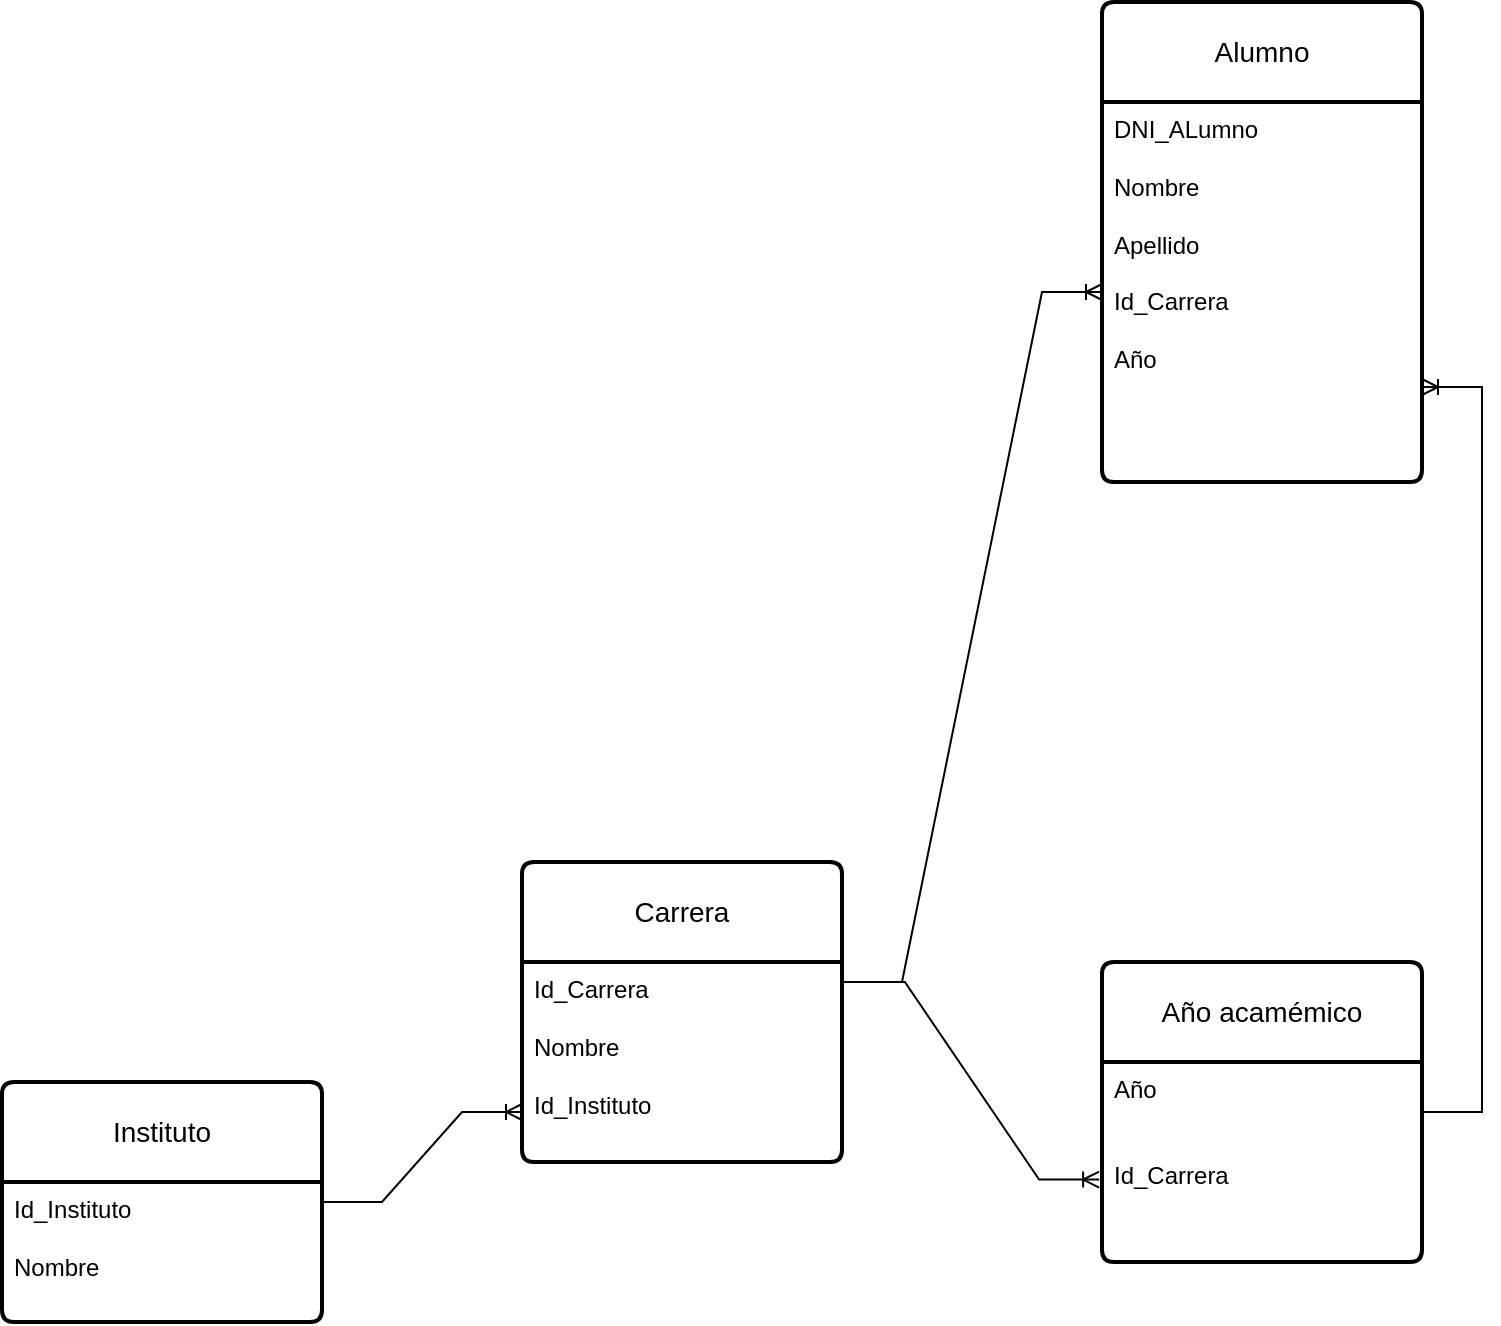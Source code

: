 <mxfile version="26.2.8">
  <diagram id="C5RBs43oDa-KdzZeNtuy" name="Page-1">
    <mxGraphModel dx="1740" dy="2106" grid="1" gridSize="10" guides="1" tooltips="1" connect="1" arrows="1" fold="1" page="1" pageScale="1" pageWidth="827" pageHeight="1169" math="0" shadow="0">
      <root>
        <mxCell id="WIyWlLk6GJQsqaUBKTNV-0" />
        <mxCell id="WIyWlLk6GJQsqaUBKTNV-1" parent="WIyWlLk6GJQsqaUBKTNV-0" />
        <mxCell id="zxXiCDNfmofHqMb3xaW2-5" value="" style="edgeStyle=entityRelationEdgeStyle;fontSize=12;html=1;endArrow=ERoneToMany;rounded=0;entryX=0;entryY=0.75;entryDx=0;entryDy=0;" edge="1" parent="WIyWlLk6GJQsqaUBKTNV-1" target="zxXiCDNfmofHqMb3xaW2-9">
          <mxGeometry width="100" height="100" relative="1" as="geometry">
            <mxPoint x="180" y="280" as="sourcePoint" />
            <mxPoint x="280" y="180" as="targetPoint" />
          </mxGeometry>
        </mxCell>
        <mxCell id="zxXiCDNfmofHqMb3xaW2-6" value="Instituto" style="swimlane;childLayout=stackLayout;horizontal=1;startSize=50;horizontalStack=0;rounded=1;fontSize=14;fontStyle=0;strokeWidth=2;resizeParent=0;resizeLast=1;shadow=0;dashed=0;align=center;arcSize=4;whiteSpace=wrap;html=1;" vertex="1" parent="WIyWlLk6GJQsqaUBKTNV-1">
          <mxGeometry x="20" y="220" width="160" height="120" as="geometry" />
        </mxCell>
        <mxCell id="zxXiCDNfmofHqMb3xaW2-7" value="Id_Instituto&lt;br&gt;&lt;br&gt;&lt;div&gt;Nombre&lt;/div&gt;" style="align=left;strokeColor=none;fillColor=none;spacingLeft=4;spacingRight=4;fontSize=12;verticalAlign=top;resizable=0;rotatable=0;part=1;html=1;whiteSpace=wrap;" vertex="1" parent="zxXiCDNfmofHqMb3xaW2-6">
          <mxGeometry y="50" width="160" height="70" as="geometry" />
        </mxCell>
        <mxCell id="zxXiCDNfmofHqMb3xaW2-8" value="Carrera" style="swimlane;childLayout=stackLayout;horizontal=1;startSize=50;horizontalStack=0;rounded=1;fontSize=14;fontStyle=0;strokeWidth=2;resizeParent=0;resizeLast=1;shadow=0;dashed=0;align=center;arcSize=4;whiteSpace=wrap;html=1;" vertex="1" parent="WIyWlLk6GJQsqaUBKTNV-1">
          <mxGeometry x="280" y="110" width="160" height="150" as="geometry" />
        </mxCell>
        <mxCell id="zxXiCDNfmofHqMb3xaW2-9" value="Id_Carrera&lt;div&gt;&lt;br&gt;&lt;div&gt;Nombre&lt;/div&gt;&lt;div&gt;&lt;br&gt;&lt;/div&gt;&lt;div&gt;Id_Instituto&lt;br&gt;&lt;br&gt;&lt;/div&gt;&lt;/div&gt;" style="align=left;strokeColor=none;fillColor=none;spacingLeft=4;spacingRight=4;fontSize=12;verticalAlign=top;resizable=0;rotatable=0;part=1;html=1;whiteSpace=wrap;" vertex="1" parent="zxXiCDNfmofHqMb3xaW2-8">
          <mxGeometry y="50" width="160" height="100" as="geometry" />
        </mxCell>
        <mxCell id="zxXiCDNfmofHqMb3xaW2-10" value="Año acamémico" style="swimlane;childLayout=stackLayout;horizontal=1;startSize=50;horizontalStack=0;rounded=1;fontSize=14;fontStyle=0;strokeWidth=2;resizeParent=0;resizeLast=1;shadow=0;dashed=0;align=center;arcSize=4;whiteSpace=wrap;html=1;" vertex="1" parent="WIyWlLk6GJQsqaUBKTNV-1">
          <mxGeometry x="570" y="160" width="160" height="150" as="geometry" />
        </mxCell>
        <mxCell id="zxXiCDNfmofHqMb3xaW2-11" value="&lt;div&gt;&lt;div&gt;Año&lt;/div&gt;&lt;/div&gt;&lt;div&gt;&lt;br&gt;&lt;/div&gt;&lt;div&gt;&lt;br&gt;&lt;/div&gt;&lt;div&gt;Id_Carrera&lt;/div&gt;" style="align=left;strokeColor=none;fillColor=none;spacingLeft=4;spacingRight=4;fontSize=12;verticalAlign=top;resizable=0;rotatable=0;part=1;html=1;whiteSpace=wrap;" vertex="1" parent="zxXiCDNfmofHqMb3xaW2-10">
          <mxGeometry y="50" width="160" height="100" as="geometry" />
        </mxCell>
        <mxCell id="zxXiCDNfmofHqMb3xaW2-12" value="" style="edgeStyle=entityRelationEdgeStyle;fontSize=12;html=1;endArrow=ERoneToMany;rounded=0;exitX=1;exitY=0.5;exitDx=0;exitDy=0;entryX=-0.009;entryY=0.588;entryDx=0;entryDy=0;entryPerimeter=0;" edge="1" parent="WIyWlLk6GJQsqaUBKTNV-1" target="zxXiCDNfmofHqMb3xaW2-11">
          <mxGeometry width="100" height="100" relative="1" as="geometry">
            <mxPoint x="441.44" y="170.0" as="sourcePoint" />
            <mxPoint x="520" y="243.7" as="targetPoint" />
          </mxGeometry>
        </mxCell>
        <mxCell id="zxXiCDNfmofHqMb3xaW2-13" value="Alumno" style="swimlane;childLayout=stackLayout;horizontal=1;startSize=50;horizontalStack=0;rounded=1;fontSize=14;fontStyle=0;strokeWidth=2;resizeParent=0;resizeLast=1;shadow=0;dashed=0;align=center;arcSize=4;whiteSpace=wrap;html=1;" vertex="1" parent="WIyWlLk6GJQsqaUBKTNV-1">
          <mxGeometry x="570" y="-320" width="160" height="240" as="geometry" />
        </mxCell>
        <mxCell id="zxXiCDNfmofHqMb3xaW2-14" value="DNI_ALumno&lt;div&gt;&lt;br&gt;&lt;/div&gt;&lt;div&gt;Nombre&lt;/div&gt;&lt;div&gt;&lt;br&gt;&lt;/div&gt;&lt;div&gt;Apellido&lt;/div&gt;&lt;div&gt;&lt;br&gt;&lt;/div&gt;&lt;div&gt;Id_Carrera&lt;/div&gt;&lt;div&gt;&lt;br&gt;&lt;/div&gt;&lt;div&gt;Año&lt;/div&gt;" style="align=left;strokeColor=none;fillColor=none;spacingLeft=4;spacingRight=4;fontSize=12;verticalAlign=top;resizable=0;rotatable=0;part=1;html=1;whiteSpace=wrap;" vertex="1" parent="zxXiCDNfmofHqMb3xaW2-13">
          <mxGeometry y="50" width="160" height="190" as="geometry" />
        </mxCell>
        <mxCell id="zxXiCDNfmofHqMb3xaW2-16" value="" style="edgeStyle=entityRelationEdgeStyle;fontSize=12;html=1;endArrow=ERoneToMany;rounded=0;entryX=0;entryY=0.5;entryDx=0;entryDy=0;" edge="1" parent="WIyWlLk6GJQsqaUBKTNV-1" target="zxXiCDNfmofHqMb3xaW2-14">
          <mxGeometry width="100" height="100" relative="1" as="geometry">
            <mxPoint x="440" y="170" as="sourcePoint" />
            <mxPoint x="600" y="400" as="targetPoint" />
          </mxGeometry>
        </mxCell>
        <mxCell id="zxXiCDNfmofHqMb3xaW2-23" value="" style="edgeStyle=entityRelationEdgeStyle;fontSize=12;html=1;endArrow=ERoneToMany;rounded=0;entryX=1;entryY=0.75;entryDx=0;entryDy=0;exitX=1;exitY=0.25;exitDx=0;exitDy=0;" edge="1" parent="WIyWlLk6GJQsqaUBKTNV-1" source="zxXiCDNfmofHqMb3xaW2-11" target="zxXiCDNfmofHqMb3xaW2-14">
          <mxGeometry width="100" height="100" relative="1" as="geometry">
            <mxPoint x="920" y="120" as="sourcePoint" />
            <mxPoint x="1020" y="20" as="targetPoint" />
          </mxGeometry>
        </mxCell>
      </root>
    </mxGraphModel>
  </diagram>
</mxfile>
